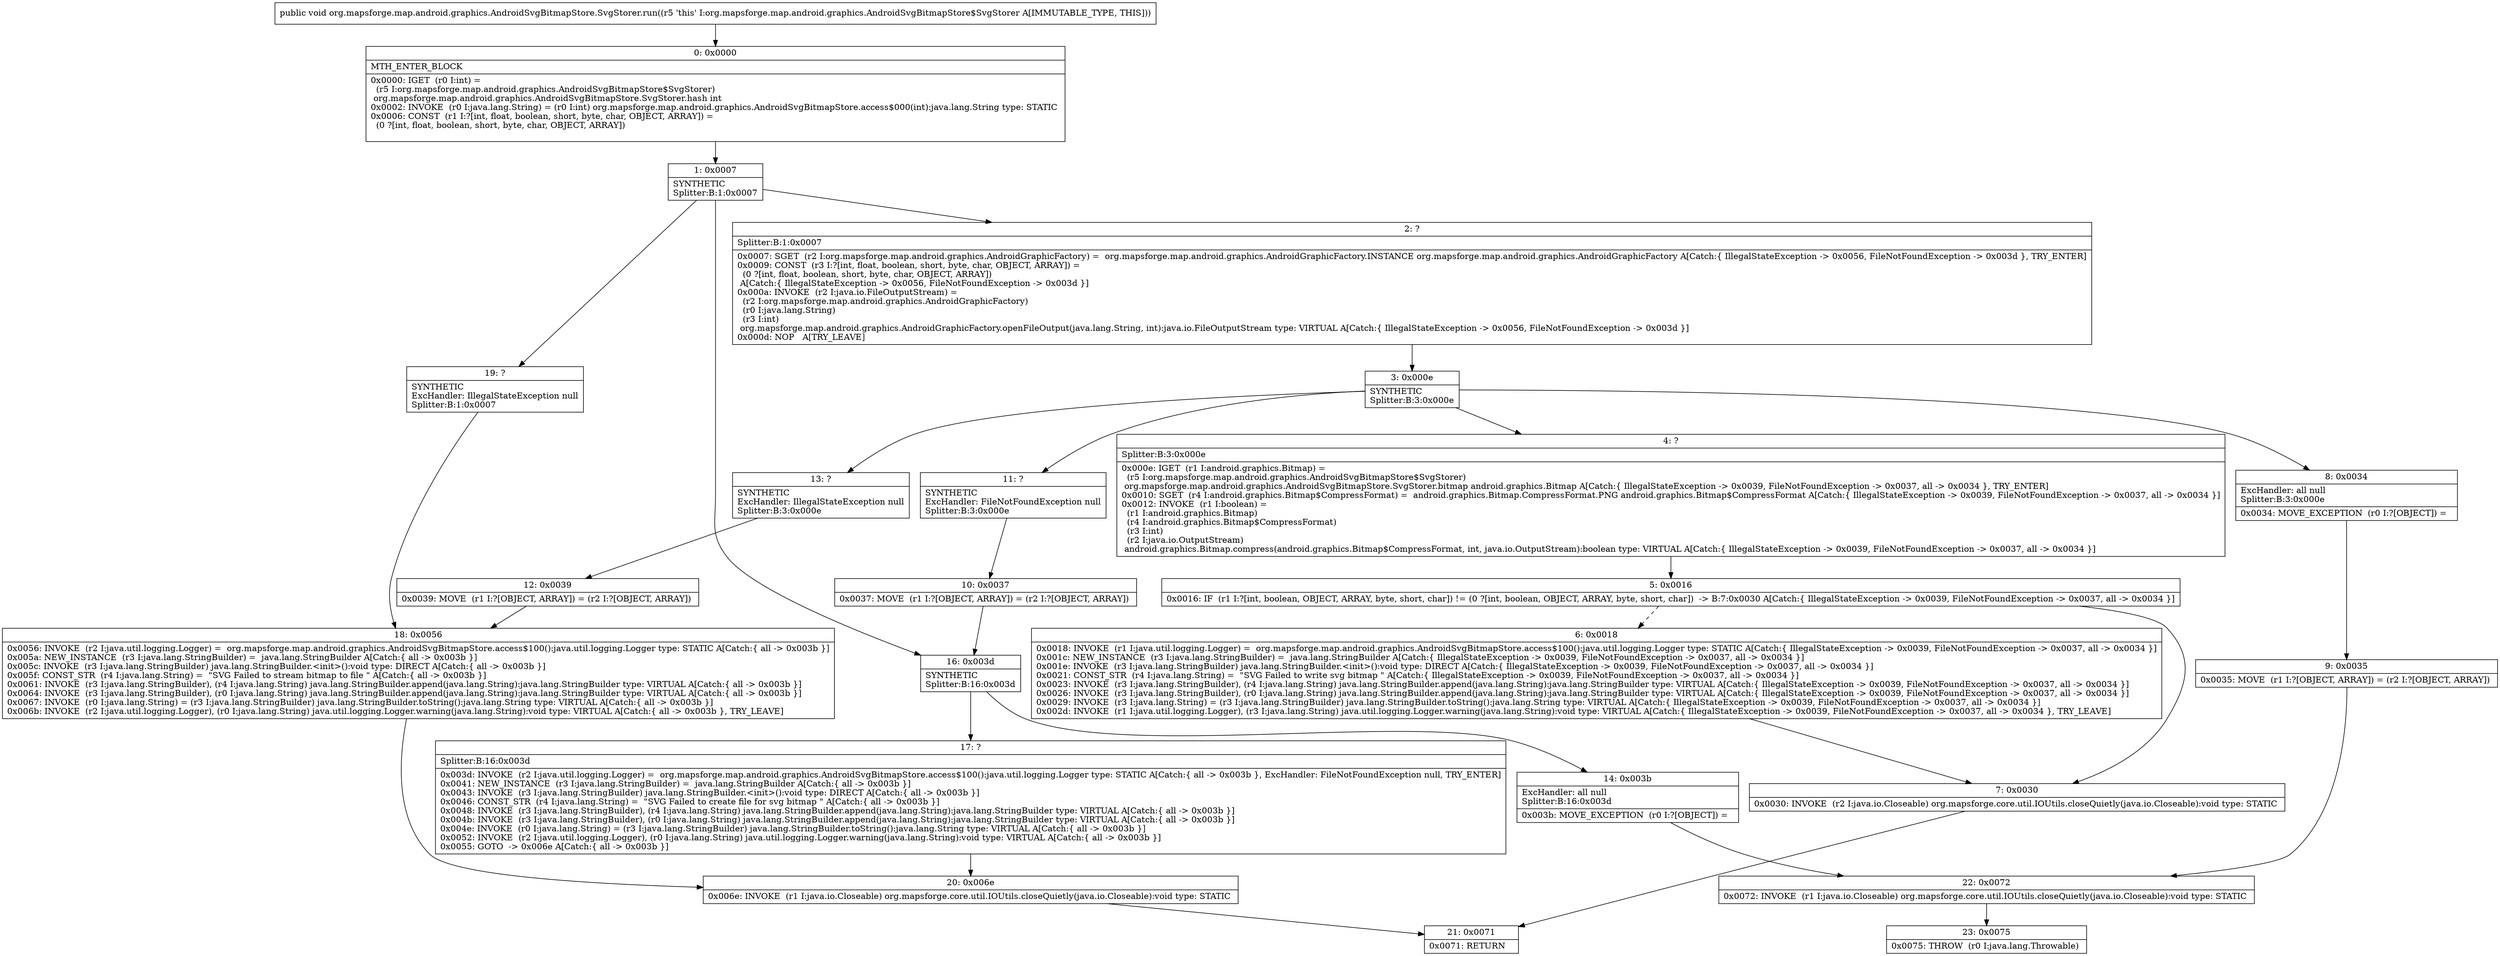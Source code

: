 digraph "CFG fororg.mapsforge.map.android.graphics.AndroidSvgBitmapStore.SvgStorer.run()V" {
Node_0 [shape=record,label="{0\:\ 0x0000|MTH_ENTER_BLOCK\l|0x0000: IGET  (r0 I:int) = \l  (r5 I:org.mapsforge.map.android.graphics.AndroidSvgBitmapStore$SvgStorer)\l org.mapsforge.map.android.graphics.AndroidSvgBitmapStore.SvgStorer.hash int \l0x0002: INVOKE  (r0 I:java.lang.String) = (r0 I:int) org.mapsforge.map.android.graphics.AndroidSvgBitmapStore.access$000(int):java.lang.String type: STATIC \l0x0006: CONST  (r1 I:?[int, float, boolean, short, byte, char, OBJECT, ARRAY]) = \l  (0 ?[int, float, boolean, short, byte, char, OBJECT, ARRAY])\l \l}"];
Node_1 [shape=record,label="{1\:\ 0x0007|SYNTHETIC\lSplitter:B:1:0x0007\l}"];
Node_2 [shape=record,label="{2\:\ ?|Splitter:B:1:0x0007\l|0x0007: SGET  (r2 I:org.mapsforge.map.android.graphics.AndroidGraphicFactory) =  org.mapsforge.map.android.graphics.AndroidGraphicFactory.INSTANCE org.mapsforge.map.android.graphics.AndroidGraphicFactory A[Catch:\{ IllegalStateException \-\> 0x0056, FileNotFoundException \-\> 0x003d \}, TRY_ENTER]\l0x0009: CONST  (r3 I:?[int, float, boolean, short, byte, char, OBJECT, ARRAY]) = \l  (0 ?[int, float, boolean, short, byte, char, OBJECT, ARRAY])\l A[Catch:\{ IllegalStateException \-\> 0x0056, FileNotFoundException \-\> 0x003d \}]\l0x000a: INVOKE  (r2 I:java.io.FileOutputStream) = \l  (r2 I:org.mapsforge.map.android.graphics.AndroidGraphicFactory)\l  (r0 I:java.lang.String)\l  (r3 I:int)\l org.mapsforge.map.android.graphics.AndroidGraphicFactory.openFileOutput(java.lang.String, int):java.io.FileOutputStream type: VIRTUAL A[Catch:\{ IllegalStateException \-\> 0x0056, FileNotFoundException \-\> 0x003d \}]\l0x000d: NOP   A[TRY_LEAVE]\l}"];
Node_3 [shape=record,label="{3\:\ 0x000e|SYNTHETIC\lSplitter:B:3:0x000e\l}"];
Node_4 [shape=record,label="{4\:\ ?|Splitter:B:3:0x000e\l|0x000e: IGET  (r1 I:android.graphics.Bitmap) = \l  (r5 I:org.mapsforge.map.android.graphics.AndroidSvgBitmapStore$SvgStorer)\l org.mapsforge.map.android.graphics.AndroidSvgBitmapStore.SvgStorer.bitmap android.graphics.Bitmap A[Catch:\{ IllegalStateException \-\> 0x0039, FileNotFoundException \-\> 0x0037, all \-\> 0x0034 \}, TRY_ENTER]\l0x0010: SGET  (r4 I:android.graphics.Bitmap$CompressFormat) =  android.graphics.Bitmap.CompressFormat.PNG android.graphics.Bitmap$CompressFormat A[Catch:\{ IllegalStateException \-\> 0x0039, FileNotFoundException \-\> 0x0037, all \-\> 0x0034 \}]\l0x0012: INVOKE  (r1 I:boolean) = \l  (r1 I:android.graphics.Bitmap)\l  (r4 I:android.graphics.Bitmap$CompressFormat)\l  (r3 I:int)\l  (r2 I:java.io.OutputStream)\l android.graphics.Bitmap.compress(android.graphics.Bitmap$CompressFormat, int, java.io.OutputStream):boolean type: VIRTUAL A[Catch:\{ IllegalStateException \-\> 0x0039, FileNotFoundException \-\> 0x0037, all \-\> 0x0034 \}]\l}"];
Node_5 [shape=record,label="{5\:\ 0x0016|0x0016: IF  (r1 I:?[int, boolean, OBJECT, ARRAY, byte, short, char]) != (0 ?[int, boolean, OBJECT, ARRAY, byte, short, char])  \-\> B:7:0x0030 A[Catch:\{ IllegalStateException \-\> 0x0039, FileNotFoundException \-\> 0x0037, all \-\> 0x0034 \}]\l}"];
Node_6 [shape=record,label="{6\:\ 0x0018|0x0018: INVOKE  (r1 I:java.util.logging.Logger) =  org.mapsforge.map.android.graphics.AndroidSvgBitmapStore.access$100():java.util.logging.Logger type: STATIC A[Catch:\{ IllegalStateException \-\> 0x0039, FileNotFoundException \-\> 0x0037, all \-\> 0x0034 \}]\l0x001c: NEW_INSTANCE  (r3 I:java.lang.StringBuilder) =  java.lang.StringBuilder A[Catch:\{ IllegalStateException \-\> 0x0039, FileNotFoundException \-\> 0x0037, all \-\> 0x0034 \}]\l0x001e: INVOKE  (r3 I:java.lang.StringBuilder) java.lang.StringBuilder.\<init\>():void type: DIRECT A[Catch:\{ IllegalStateException \-\> 0x0039, FileNotFoundException \-\> 0x0037, all \-\> 0x0034 \}]\l0x0021: CONST_STR  (r4 I:java.lang.String) =  \"SVG Failed to write svg bitmap \" A[Catch:\{ IllegalStateException \-\> 0x0039, FileNotFoundException \-\> 0x0037, all \-\> 0x0034 \}]\l0x0023: INVOKE  (r3 I:java.lang.StringBuilder), (r4 I:java.lang.String) java.lang.StringBuilder.append(java.lang.String):java.lang.StringBuilder type: VIRTUAL A[Catch:\{ IllegalStateException \-\> 0x0039, FileNotFoundException \-\> 0x0037, all \-\> 0x0034 \}]\l0x0026: INVOKE  (r3 I:java.lang.StringBuilder), (r0 I:java.lang.String) java.lang.StringBuilder.append(java.lang.String):java.lang.StringBuilder type: VIRTUAL A[Catch:\{ IllegalStateException \-\> 0x0039, FileNotFoundException \-\> 0x0037, all \-\> 0x0034 \}]\l0x0029: INVOKE  (r3 I:java.lang.String) = (r3 I:java.lang.StringBuilder) java.lang.StringBuilder.toString():java.lang.String type: VIRTUAL A[Catch:\{ IllegalStateException \-\> 0x0039, FileNotFoundException \-\> 0x0037, all \-\> 0x0034 \}]\l0x002d: INVOKE  (r1 I:java.util.logging.Logger), (r3 I:java.lang.String) java.util.logging.Logger.warning(java.lang.String):void type: VIRTUAL A[Catch:\{ IllegalStateException \-\> 0x0039, FileNotFoundException \-\> 0x0037, all \-\> 0x0034 \}, TRY_LEAVE]\l}"];
Node_7 [shape=record,label="{7\:\ 0x0030|0x0030: INVOKE  (r2 I:java.io.Closeable) org.mapsforge.core.util.IOUtils.closeQuietly(java.io.Closeable):void type: STATIC \l}"];
Node_8 [shape=record,label="{8\:\ 0x0034|ExcHandler: all null\lSplitter:B:3:0x000e\l|0x0034: MOVE_EXCEPTION  (r0 I:?[OBJECT]) =  \l}"];
Node_9 [shape=record,label="{9\:\ 0x0035|0x0035: MOVE  (r1 I:?[OBJECT, ARRAY]) = (r2 I:?[OBJECT, ARRAY]) \l}"];
Node_10 [shape=record,label="{10\:\ 0x0037|0x0037: MOVE  (r1 I:?[OBJECT, ARRAY]) = (r2 I:?[OBJECT, ARRAY]) \l}"];
Node_11 [shape=record,label="{11\:\ ?|SYNTHETIC\lExcHandler: FileNotFoundException null\lSplitter:B:3:0x000e\l}"];
Node_12 [shape=record,label="{12\:\ 0x0039|0x0039: MOVE  (r1 I:?[OBJECT, ARRAY]) = (r2 I:?[OBJECT, ARRAY]) \l}"];
Node_13 [shape=record,label="{13\:\ ?|SYNTHETIC\lExcHandler: IllegalStateException null\lSplitter:B:3:0x000e\l}"];
Node_14 [shape=record,label="{14\:\ 0x003b|ExcHandler: all null\lSplitter:B:16:0x003d\l|0x003b: MOVE_EXCEPTION  (r0 I:?[OBJECT]) =  \l}"];
Node_16 [shape=record,label="{16\:\ 0x003d|SYNTHETIC\lSplitter:B:16:0x003d\l}"];
Node_17 [shape=record,label="{17\:\ ?|Splitter:B:16:0x003d\l|0x003d: INVOKE  (r2 I:java.util.logging.Logger) =  org.mapsforge.map.android.graphics.AndroidSvgBitmapStore.access$100():java.util.logging.Logger type: STATIC A[Catch:\{ all \-\> 0x003b \}, ExcHandler: FileNotFoundException null, TRY_ENTER]\l0x0041: NEW_INSTANCE  (r3 I:java.lang.StringBuilder) =  java.lang.StringBuilder A[Catch:\{ all \-\> 0x003b \}]\l0x0043: INVOKE  (r3 I:java.lang.StringBuilder) java.lang.StringBuilder.\<init\>():void type: DIRECT A[Catch:\{ all \-\> 0x003b \}]\l0x0046: CONST_STR  (r4 I:java.lang.String) =  \"SVG Failed to create file for svg bitmap \" A[Catch:\{ all \-\> 0x003b \}]\l0x0048: INVOKE  (r3 I:java.lang.StringBuilder), (r4 I:java.lang.String) java.lang.StringBuilder.append(java.lang.String):java.lang.StringBuilder type: VIRTUAL A[Catch:\{ all \-\> 0x003b \}]\l0x004b: INVOKE  (r3 I:java.lang.StringBuilder), (r0 I:java.lang.String) java.lang.StringBuilder.append(java.lang.String):java.lang.StringBuilder type: VIRTUAL A[Catch:\{ all \-\> 0x003b \}]\l0x004e: INVOKE  (r0 I:java.lang.String) = (r3 I:java.lang.StringBuilder) java.lang.StringBuilder.toString():java.lang.String type: VIRTUAL A[Catch:\{ all \-\> 0x003b \}]\l0x0052: INVOKE  (r2 I:java.util.logging.Logger), (r0 I:java.lang.String) java.util.logging.Logger.warning(java.lang.String):void type: VIRTUAL A[Catch:\{ all \-\> 0x003b \}]\l0x0055: GOTO  \-\> 0x006e A[Catch:\{ all \-\> 0x003b \}]\l}"];
Node_18 [shape=record,label="{18\:\ 0x0056|0x0056: INVOKE  (r2 I:java.util.logging.Logger) =  org.mapsforge.map.android.graphics.AndroidSvgBitmapStore.access$100():java.util.logging.Logger type: STATIC A[Catch:\{ all \-\> 0x003b \}]\l0x005a: NEW_INSTANCE  (r3 I:java.lang.StringBuilder) =  java.lang.StringBuilder A[Catch:\{ all \-\> 0x003b \}]\l0x005c: INVOKE  (r3 I:java.lang.StringBuilder) java.lang.StringBuilder.\<init\>():void type: DIRECT A[Catch:\{ all \-\> 0x003b \}]\l0x005f: CONST_STR  (r4 I:java.lang.String) =  \"SVG Failed to stream bitmap to file \" A[Catch:\{ all \-\> 0x003b \}]\l0x0061: INVOKE  (r3 I:java.lang.StringBuilder), (r4 I:java.lang.String) java.lang.StringBuilder.append(java.lang.String):java.lang.StringBuilder type: VIRTUAL A[Catch:\{ all \-\> 0x003b \}]\l0x0064: INVOKE  (r3 I:java.lang.StringBuilder), (r0 I:java.lang.String) java.lang.StringBuilder.append(java.lang.String):java.lang.StringBuilder type: VIRTUAL A[Catch:\{ all \-\> 0x003b \}]\l0x0067: INVOKE  (r0 I:java.lang.String) = (r3 I:java.lang.StringBuilder) java.lang.StringBuilder.toString():java.lang.String type: VIRTUAL A[Catch:\{ all \-\> 0x003b \}]\l0x006b: INVOKE  (r2 I:java.util.logging.Logger), (r0 I:java.lang.String) java.util.logging.Logger.warning(java.lang.String):void type: VIRTUAL A[Catch:\{ all \-\> 0x003b \}, TRY_LEAVE]\l}"];
Node_19 [shape=record,label="{19\:\ ?|SYNTHETIC\lExcHandler: IllegalStateException null\lSplitter:B:1:0x0007\l}"];
Node_20 [shape=record,label="{20\:\ 0x006e|0x006e: INVOKE  (r1 I:java.io.Closeable) org.mapsforge.core.util.IOUtils.closeQuietly(java.io.Closeable):void type: STATIC \l}"];
Node_21 [shape=record,label="{21\:\ 0x0071|0x0071: RETURN   \l}"];
Node_22 [shape=record,label="{22\:\ 0x0072|0x0072: INVOKE  (r1 I:java.io.Closeable) org.mapsforge.core.util.IOUtils.closeQuietly(java.io.Closeable):void type: STATIC \l}"];
Node_23 [shape=record,label="{23\:\ 0x0075|0x0075: THROW  (r0 I:java.lang.Throwable) \l}"];
MethodNode[shape=record,label="{public void org.mapsforge.map.android.graphics.AndroidSvgBitmapStore.SvgStorer.run((r5 'this' I:org.mapsforge.map.android.graphics.AndroidSvgBitmapStore$SvgStorer A[IMMUTABLE_TYPE, THIS])) }"];
MethodNode -> Node_0;
Node_0 -> Node_1;
Node_1 -> Node_2;
Node_1 -> Node_19;
Node_1 -> Node_16;
Node_2 -> Node_3;
Node_3 -> Node_4;
Node_3 -> Node_13;
Node_3 -> Node_11;
Node_3 -> Node_8;
Node_4 -> Node_5;
Node_5 -> Node_6[style=dashed];
Node_5 -> Node_7;
Node_6 -> Node_7;
Node_7 -> Node_21;
Node_8 -> Node_9;
Node_9 -> Node_22;
Node_10 -> Node_16;
Node_11 -> Node_10;
Node_12 -> Node_18;
Node_13 -> Node_12;
Node_14 -> Node_22;
Node_16 -> Node_17;
Node_16 -> Node_14;
Node_17 -> Node_20;
Node_18 -> Node_20;
Node_19 -> Node_18;
Node_20 -> Node_21;
Node_22 -> Node_23;
}

